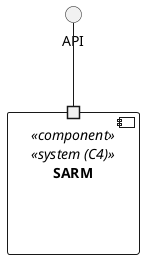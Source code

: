 @startuml logic-view
top to bottom direction

interface "API" as API

component "SARM" <<component>> <<system (C4)>> {
    portin " " as PI
    
}

API -- PI

@enduml